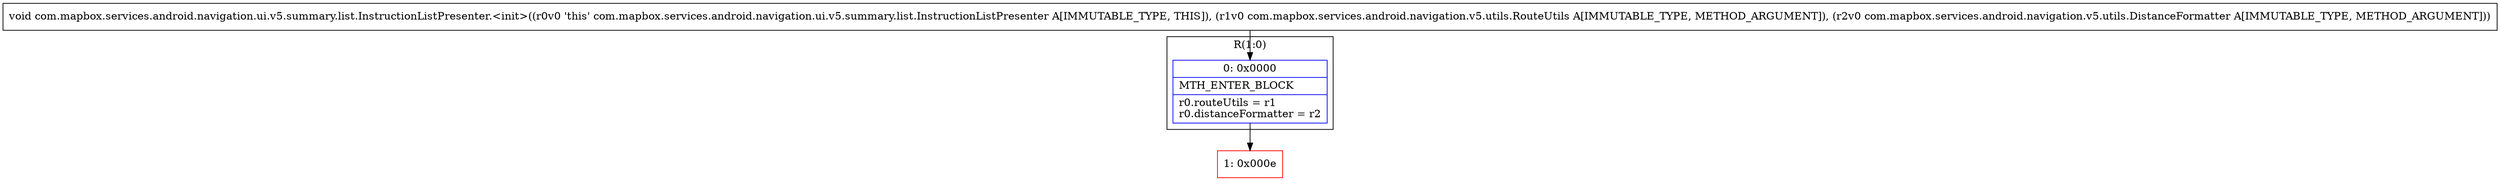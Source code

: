 digraph "CFG forcom.mapbox.services.android.navigation.ui.v5.summary.list.InstructionListPresenter.\<init\>(Lcom\/mapbox\/services\/android\/navigation\/v5\/utils\/RouteUtils;Lcom\/mapbox\/services\/android\/navigation\/v5\/utils\/DistanceFormatter;)V" {
subgraph cluster_Region_1908631828 {
label = "R(1:0)";
node [shape=record,color=blue];
Node_0 [shape=record,label="{0\:\ 0x0000|MTH_ENTER_BLOCK\l|r0.routeUtils = r1\lr0.distanceFormatter = r2\l}"];
}
Node_1 [shape=record,color=red,label="{1\:\ 0x000e}"];
MethodNode[shape=record,label="{void com.mapbox.services.android.navigation.ui.v5.summary.list.InstructionListPresenter.\<init\>((r0v0 'this' com.mapbox.services.android.navigation.ui.v5.summary.list.InstructionListPresenter A[IMMUTABLE_TYPE, THIS]), (r1v0 com.mapbox.services.android.navigation.v5.utils.RouteUtils A[IMMUTABLE_TYPE, METHOD_ARGUMENT]), (r2v0 com.mapbox.services.android.navigation.v5.utils.DistanceFormatter A[IMMUTABLE_TYPE, METHOD_ARGUMENT])) }"];
MethodNode -> Node_0;
Node_0 -> Node_1;
}

